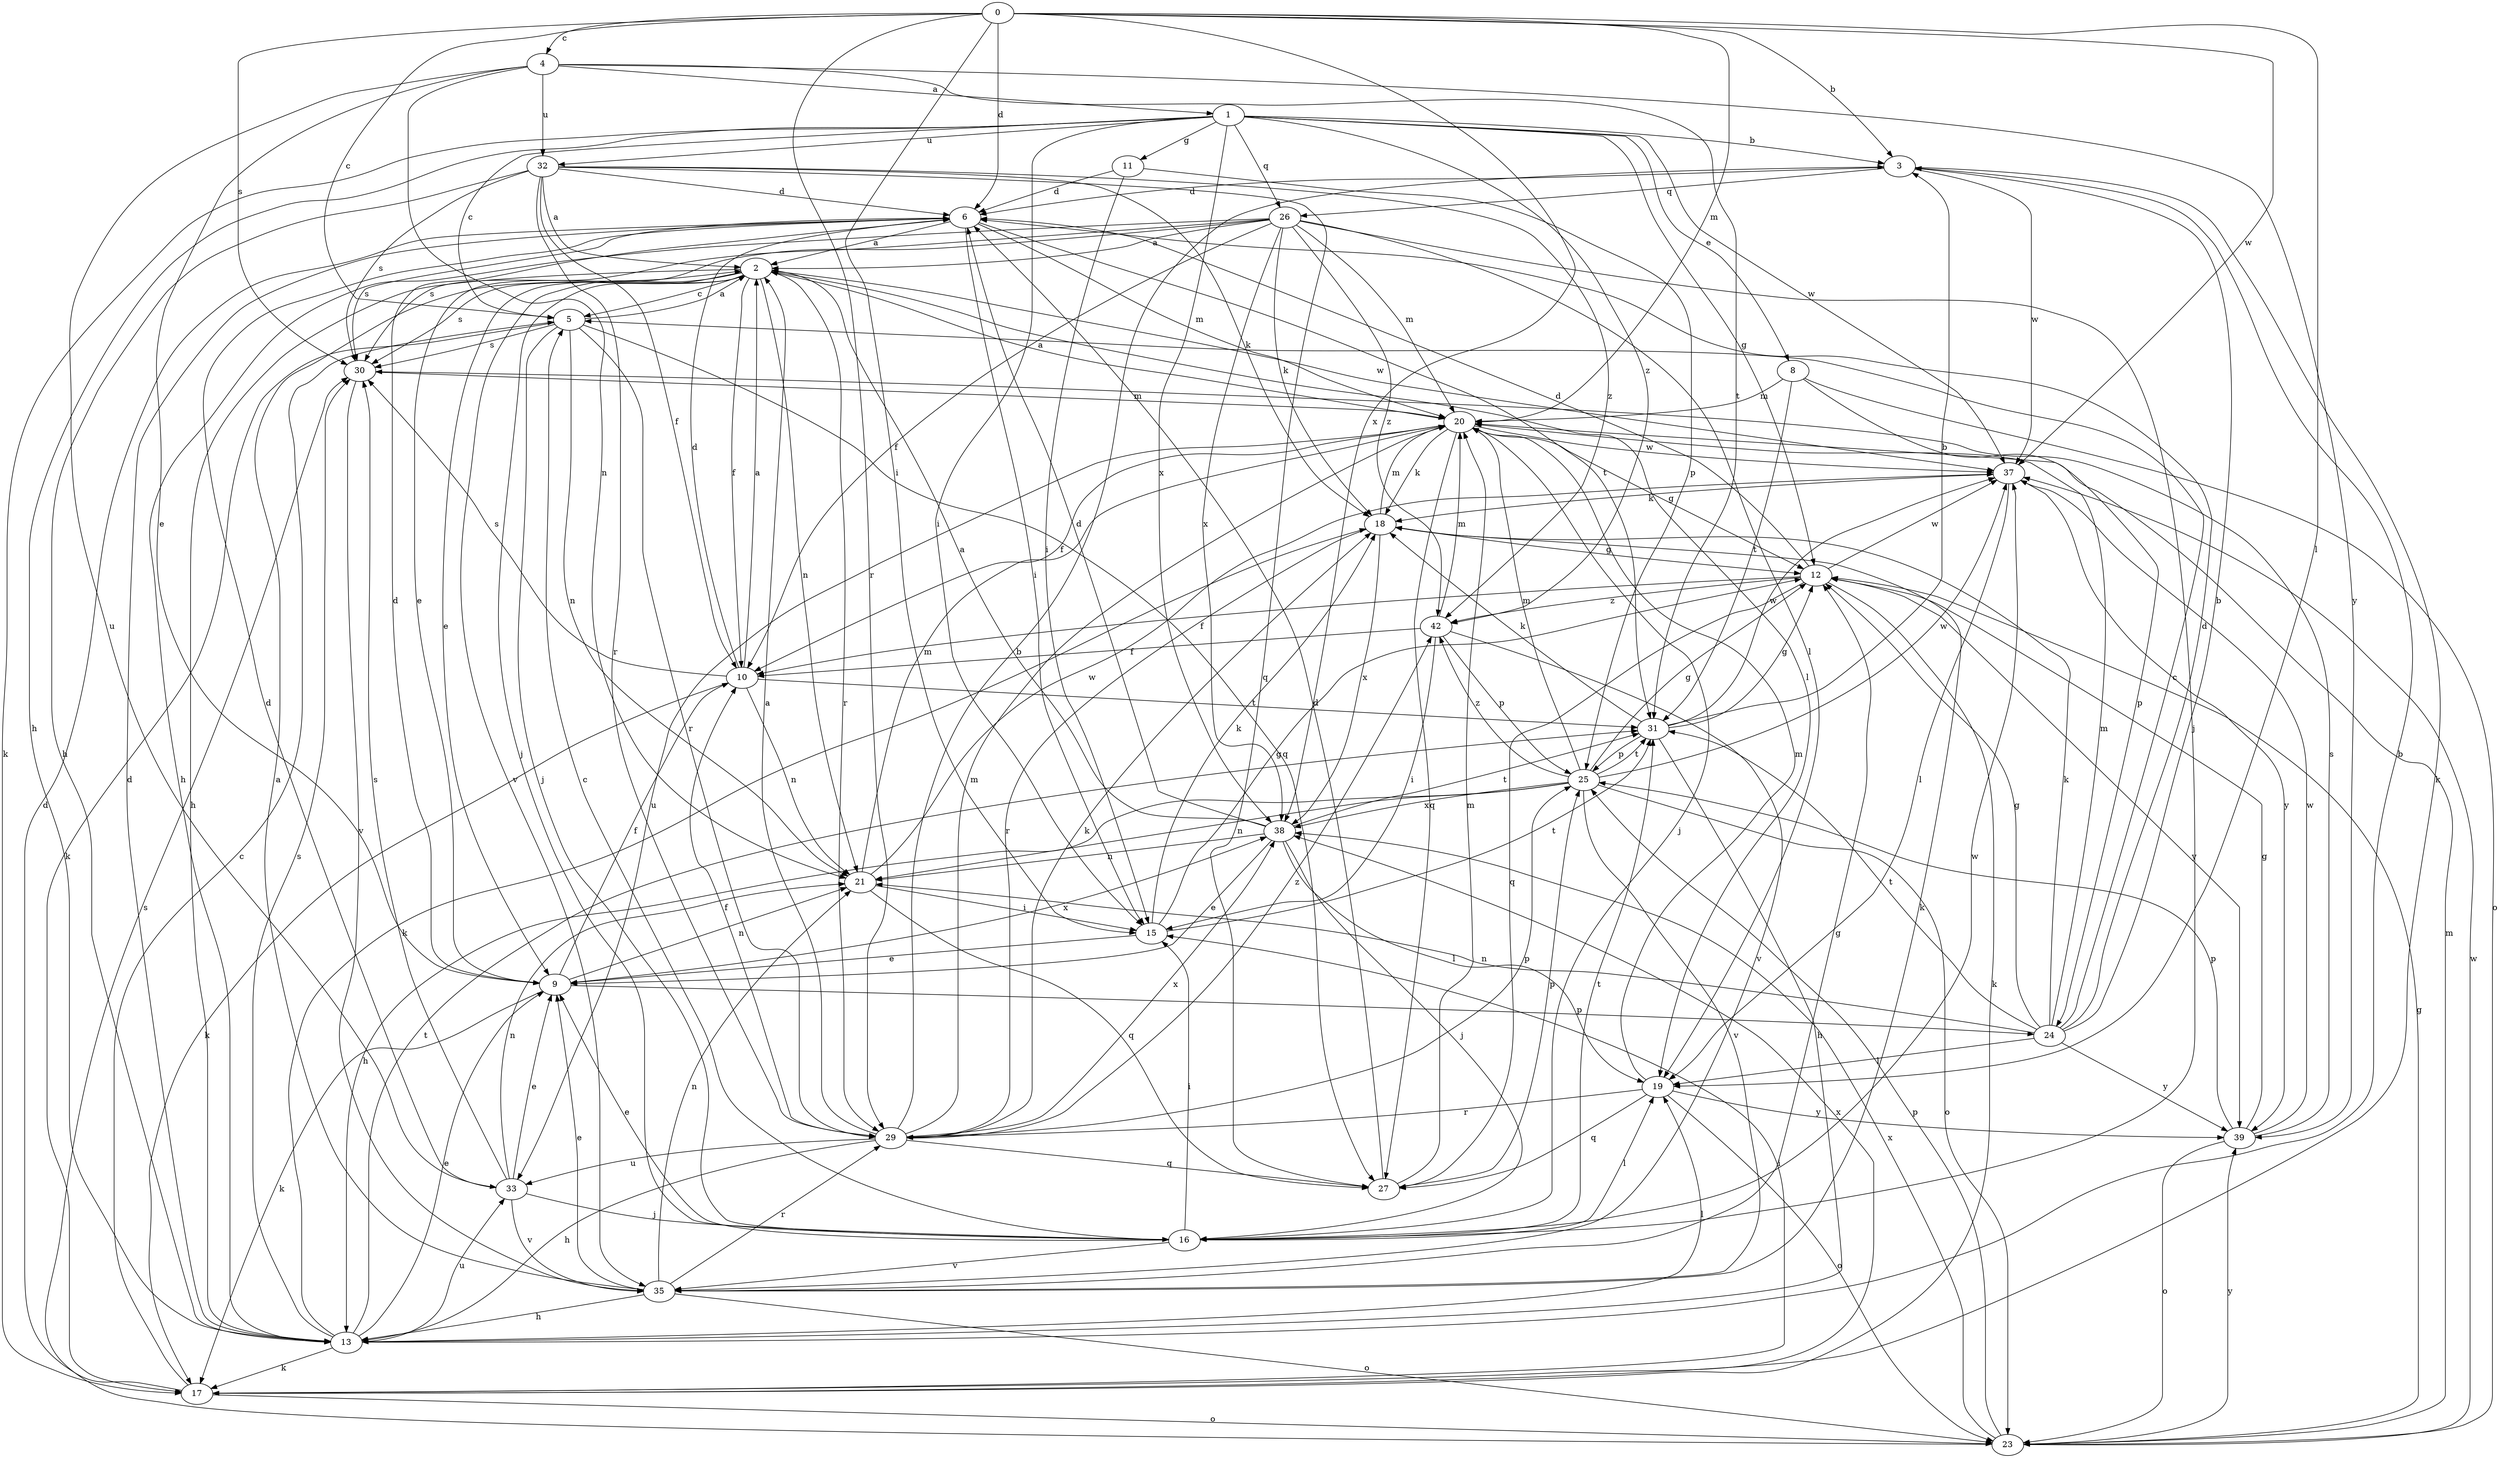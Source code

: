 strict digraph  {
0;
1;
2;
3;
4;
5;
6;
8;
9;
10;
11;
12;
13;
15;
16;
17;
18;
19;
20;
21;
23;
24;
25;
26;
27;
29;
30;
31;
32;
33;
35;
37;
38;
39;
42;
0 -> 3  [label=b];
0 -> 4  [label=c];
0 -> 5  [label=c];
0 -> 6  [label=d];
0 -> 15  [label=i];
0 -> 19  [label=l];
0 -> 20  [label=m];
0 -> 29  [label=r];
0 -> 30  [label=s];
0 -> 37  [label=w];
0 -> 38  [label=x];
1 -> 3  [label=b];
1 -> 5  [label=c];
1 -> 8  [label=e];
1 -> 11  [label=g];
1 -> 12  [label=g];
1 -> 13  [label=h];
1 -> 15  [label=i];
1 -> 17  [label=k];
1 -> 26  [label=q];
1 -> 32  [label=u];
1 -> 37  [label=w];
1 -> 38  [label=x];
1 -> 42  [label=z];
2 -> 5  [label=c];
2 -> 9  [label=e];
2 -> 10  [label=f];
2 -> 13  [label=h];
2 -> 16  [label=j];
2 -> 19  [label=l];
2 -> 21  [label=n];
2 -> 29  [label=r];
2 -> 30  [label=s];
2 -> 35  [label=v];
2 -> 37  [label=w];
3 -> 6  [label=d];
3 -> 17  [label=k];
3 -> 26  [label=q];
3 -> 37  [label=w];
4 -> 1  [label=a];
4 -> 9  [label=e];
4 -> 21  [label=n];
4 -> 31  [label=t];
4 -> 32  [label=u];
4 -> 33  [label=u];
4 -> 39  [label=y];
5 -> 2  [label=a];
5 -> 16  [label=j];
5 -> 17  [label=k];
5 -> 21  [label=n];
5 -> 27  [label=q];
5 -> 29  [label=r];
5 -> 30  [label=s];
6 -> 2  [label=a];
6 -> 15  [label=i];
6 -> 20  [label=m];
6 -> 30  [label=s];
6 -> 31  [label=t];
8 -> 20  [label=m];
8 -> 23  [label=o];
8 -> 24  [label=p];
8 -> 31  [label=t];
9 -> 6  [label=d];
9 -> 10  [label=f];
9 -> 17  [label=k];
9 -> 21  [label=n];
9 -> 24  [label=p];
9 -> 38  [label=x];
10 -> 2  [label=a];
10 -> 6  [label=d];
10 -> 17  [label=k];
10 -> 21  [label=n];
10 -> 30  [label=s];
10 -> 31  [label=t];
11 -> 6  [label=d];
11 -> 15  [label=i];
11 -> 25  [label=p];
12 -> 6  [label=d];
12 -> 10  [label=f];
12 -> 17  [label=k];
12 -> 27  [label=q];
12 -> 37  [label=w];
12 -> 39  [label=y];
12 -> 42  [label=z];
13 -> 3  [label=b];
13 -> 6  [label=d];
13 -> 9  [label=e];
13 -> 17  [label=k];
13 -> 18  [label=k];
13 -> 19  [label=l];
13 -> 30  [label=s];
13 -> 31  [label=t];
13 -> 33  [label=u];
15 -> 9  [label=e];
15 -> 12  [label=g];
15 -> 18  [label=k];
15 -> 31  [label=t];
16 -> 5  [label=c];
16 -> 9  [label=e];
16 -> 15  [label=i];
16 -> 19  [label=l];
16 -> 31  [label=t];
16 -> 35  [label=v];
16 -> 37  [label=w];
17 -> 5  [label=c];
17 -> 6  [label=d];
17 -> 15  [label=i];
17 -> 23  [label=o];
17 -> 38  [label=x];
18 -> 12  [label=g];
18 -> 20  [label=m];
18 -> 29  [label=r];
18 -> 38  [label=x];
19 -> 20  [label=m];
19 -> 23  [label=o];
19 -> 27  [label=q];
19 -> 29  [label=r];
19 -> 39  [label=y];
20 -> 2  [label=a];
20 -> 10  [label=f];
20 -> 12  [label=g];
20 -> 16  [label=j];
20 -> 18  [label=k];
20 -> 27  [label=q];
20 -> 33  [label=u];
20 -> 37  [label=w];
21 -> 15  [label=i];
21 -> 20  [label=m];
21 -> 27  [label=q];
21 -> 37  [label=w];
23 -> 12  [label=g];
23 -> 20  [label=m];
23 -> 25  [label=p];
23 -> 30  [label=s];
23 -> 37  [label=w];
23 -> 38  [label=x];
23 -> 39  [label=y];
24 -> 3  [label=b];
24 -> 5  [label=c];
24 -> 6  [label=d];
24 -> 12  [label=g];
24 -> 18  [label=k];
24 -> 19  [label=l];
24 -> 20  [label=m];
24 -> 21  [label=n];
24 -> 31  [label=t];
24 -> 39  [label=y];
25 -> 12  [label=g];
25 -> 13  [label=h];
25 -> 20  [label=m];
25 -> 21  [label=n];
25 -> 23  [label=o];
25 -> 31  [label=t];
25 -> 35  [label=v];
25 -> 37  [label=w];
25 -> 38  [label=x];
25 -> 42  [label=z];
26 -> 2  [label=a];
26 -> 9  [label=e];
26 -> 10  [label=f];
26 -> 13  [label=h];
26 -> 16  [label=j];
26 -> 18  [label=k];
26 -> 19  [label=l];
26 -> 20  [label=m];
26 -> 30  [label=s];
26 -> 38  [label=x];
26 -> 42  [label=z];
27 -> 6  [label=d];
27 -> 20  [label=m];
27 -> 25  [label=p];
29 -> 2  [label=a];
29 -> 3  [label=b];
29 -> 10  [label=f];
29 -> 13  [label=h];
29 -> 18  [label=k];
29 -> 20  [label=m];
29 -> 25  [label=p];
29 -> 27  [label=q];
29 -> 33  [label=u];
29 -> 38  [label=x];
29 -> 42  [label=z];
30 -> 20  [label=m];
30 -> 35  [label=v];
31 -> 3  [label=b];
31 -> 12  [label=g];
31 -> 13  [label=h];
31 -> 18  [label=k];
31 -> 25  [label=p];
31 -> 37  [label=w];
32 -> 2  [label=a];
32 -> 6  [label=d];
32 -> 10  [label=f];
32 -> 13  [label=h];
32 -> 18  [label=k];
32 -> 27  [label=q];
32 -> 29  [label=r];
32 -> 30  [label=s];
32 -> 42  [label=z];
33 -> 6  [label=d];
33 -> 9  [label=e];
33 -> 16  [label=j];
33 -> 21  [label=n];
33 -> 30  [label=s];
33 -> 35  [label=v];
35 -> 2  [label=a];
35 -> 9  [label=e];
35 -> 12  [label=g];
35 -> 13  [label=h];
35 -> 18  [label=k];
35 -> 21  [label=n];
35 -> 23  [label=o];
35 -> 29  [label=r];
37 -> 18  [label=k];
37 -> 19  [label=l];
37 -> 39  [label=y];
38 -> 2  [label=a];
38 -> 6  [label=d];
38 -> 9  [label=e];
38 -> 16  [label=j];
38 -> 19  [label=l];
38 -> 21  [label=n];
38 -> 31  [label=t];
39 -> 12  [label=g];
39 -> 23  [label=o];
39 -> 25  [label=p];
39 -> 30  [label=s];
39 -> 37  [label=w];
42 -> 10  [label=f];
42 -> 15  [label=i];
42 -> 20  [label=m];
42 -> 25  [label=p];
42 -> 35  [label=v];
}
